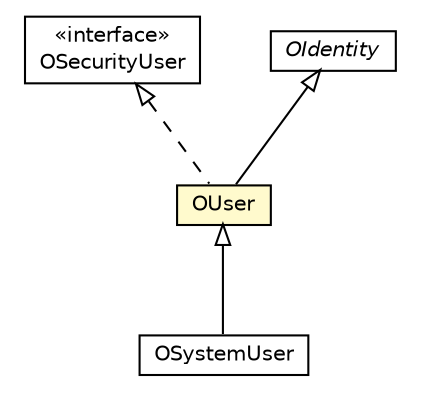 #!/usr/local/bin/dot
#
# Class diagram 
# Generated by UMLGraph version R5_6-24-gf6e263 (http://www.umlgraph.org/)
#

digraph G {
	edge [fontname="Helvetica",fontsize=10,labelfontname="Helvetica",labelfontsize=10];
	node [fontname="Helvetica",fontsize=10,shape=plaintext];
	nodesep=0.25;
	ranksep=0.5;
	// com.orientechnologies.orient.core.metadata.security.OSystemUser
	c4324815 [label=<<table title="com.orientechnologies.orient.core.metadata.security.OSystemUser" border="0" cellborder="1" cellspacing="0" cellpadding="2" port="p" href="./OSystemUser.html">
		<tr><td><table border="0" cellspacing="0" cellpadding="1">
<tr><td align="center" balign="center"> OSystemUser </td></tr>
		</table></td></tr>
		</table>>, URL="./OSystemUser.html", fontname="Helvetica", fontcolor="black", fontsize=10.0];
	// com.orientechnologies.orient.core.metadata.security.OUser
	c4324822 [label=<<table title="com.orientechnologies.orient.core.metadata.security.OUser" border="0" cellborder="1" cellspacing="0" cellpadding="2" port="p" bgcolor="lemonChiffon" href="./OUser.html">
		<tr><td><table border="0" cellspacing="0" cellpadding="1">
<tr><td align="center" balign="center"> OUser </td></tr>
		</table></td></tr>
		</table>>, URL="./OUser.html", fontname="Helvetica", fontcolor="black", fontsize=10.0];
	// com.orientechnologies.orient.core.metadata.security.OSecurityUser
	c4324827 [label=<<table title="com.orientechnologies.orient.core.metadata.security.OSecurityUser" border="0" cellborder="1" cellspacing="0" cellpadding="2" port="p" href="./OSecurityUser.html">
		<tr><td><table border="0" cellspacing="0" cellpadding="1">
<tr><td align="center" balign="center"> &#171;interface&#187; </td></tr>
<tr><td align="center" balign="center"> OSecurityUser </td></tr>
		</table></td></tr>
		</table>>, URL="./OSecurityUser.html", fontname="Helvetica", fontcolor="black", fontsize=10.0];
	// com.orientechnologies.orient.core.metadata.security.OIdentity
	c4324832 [label=<<table title="com.orientechnologies.orient.core.metadata.security.OIdentity" border="0" cellborder="1" cellspacing="0" cellpadding="2" port="p" href="./OIdentity.html">
		<tr><td><table border="0" cellspacing="0" cellpadding="1">
<tr><td align="center" balign="center"><font face="Helvetica-Oblique"> OIdentity </font></td></tr>
		</table></td></tr>
		</table>>, URL="./OIdentity.html", fontname="Helvetica", fontcolor="black", fontsize=10.0];
	//com.orientechnologies.orient.core.metadata.security.OSystemUser extends com.orientechnologies.orient.core.metadata.security.OUser
	c4324822:p -> c4324815:p [dir=back,arrowtail=empty];
	//com.orientechnologies.orient.core.metadata.security.OUser extends com.orientechnologies.orient.core.metadata.security.OIdentity
	c4324832:p -> c4324822:p [dir=back,arrowtail=empty];
	//com.orientechnologies.orient.core.metadata.security.OUser implements com.orientechnologies.orient.core.metadata.security.OSecurityUser
	c4324827:p -> c4324822:p [dir=back,arrowtail=empty,style=dashed];
}


